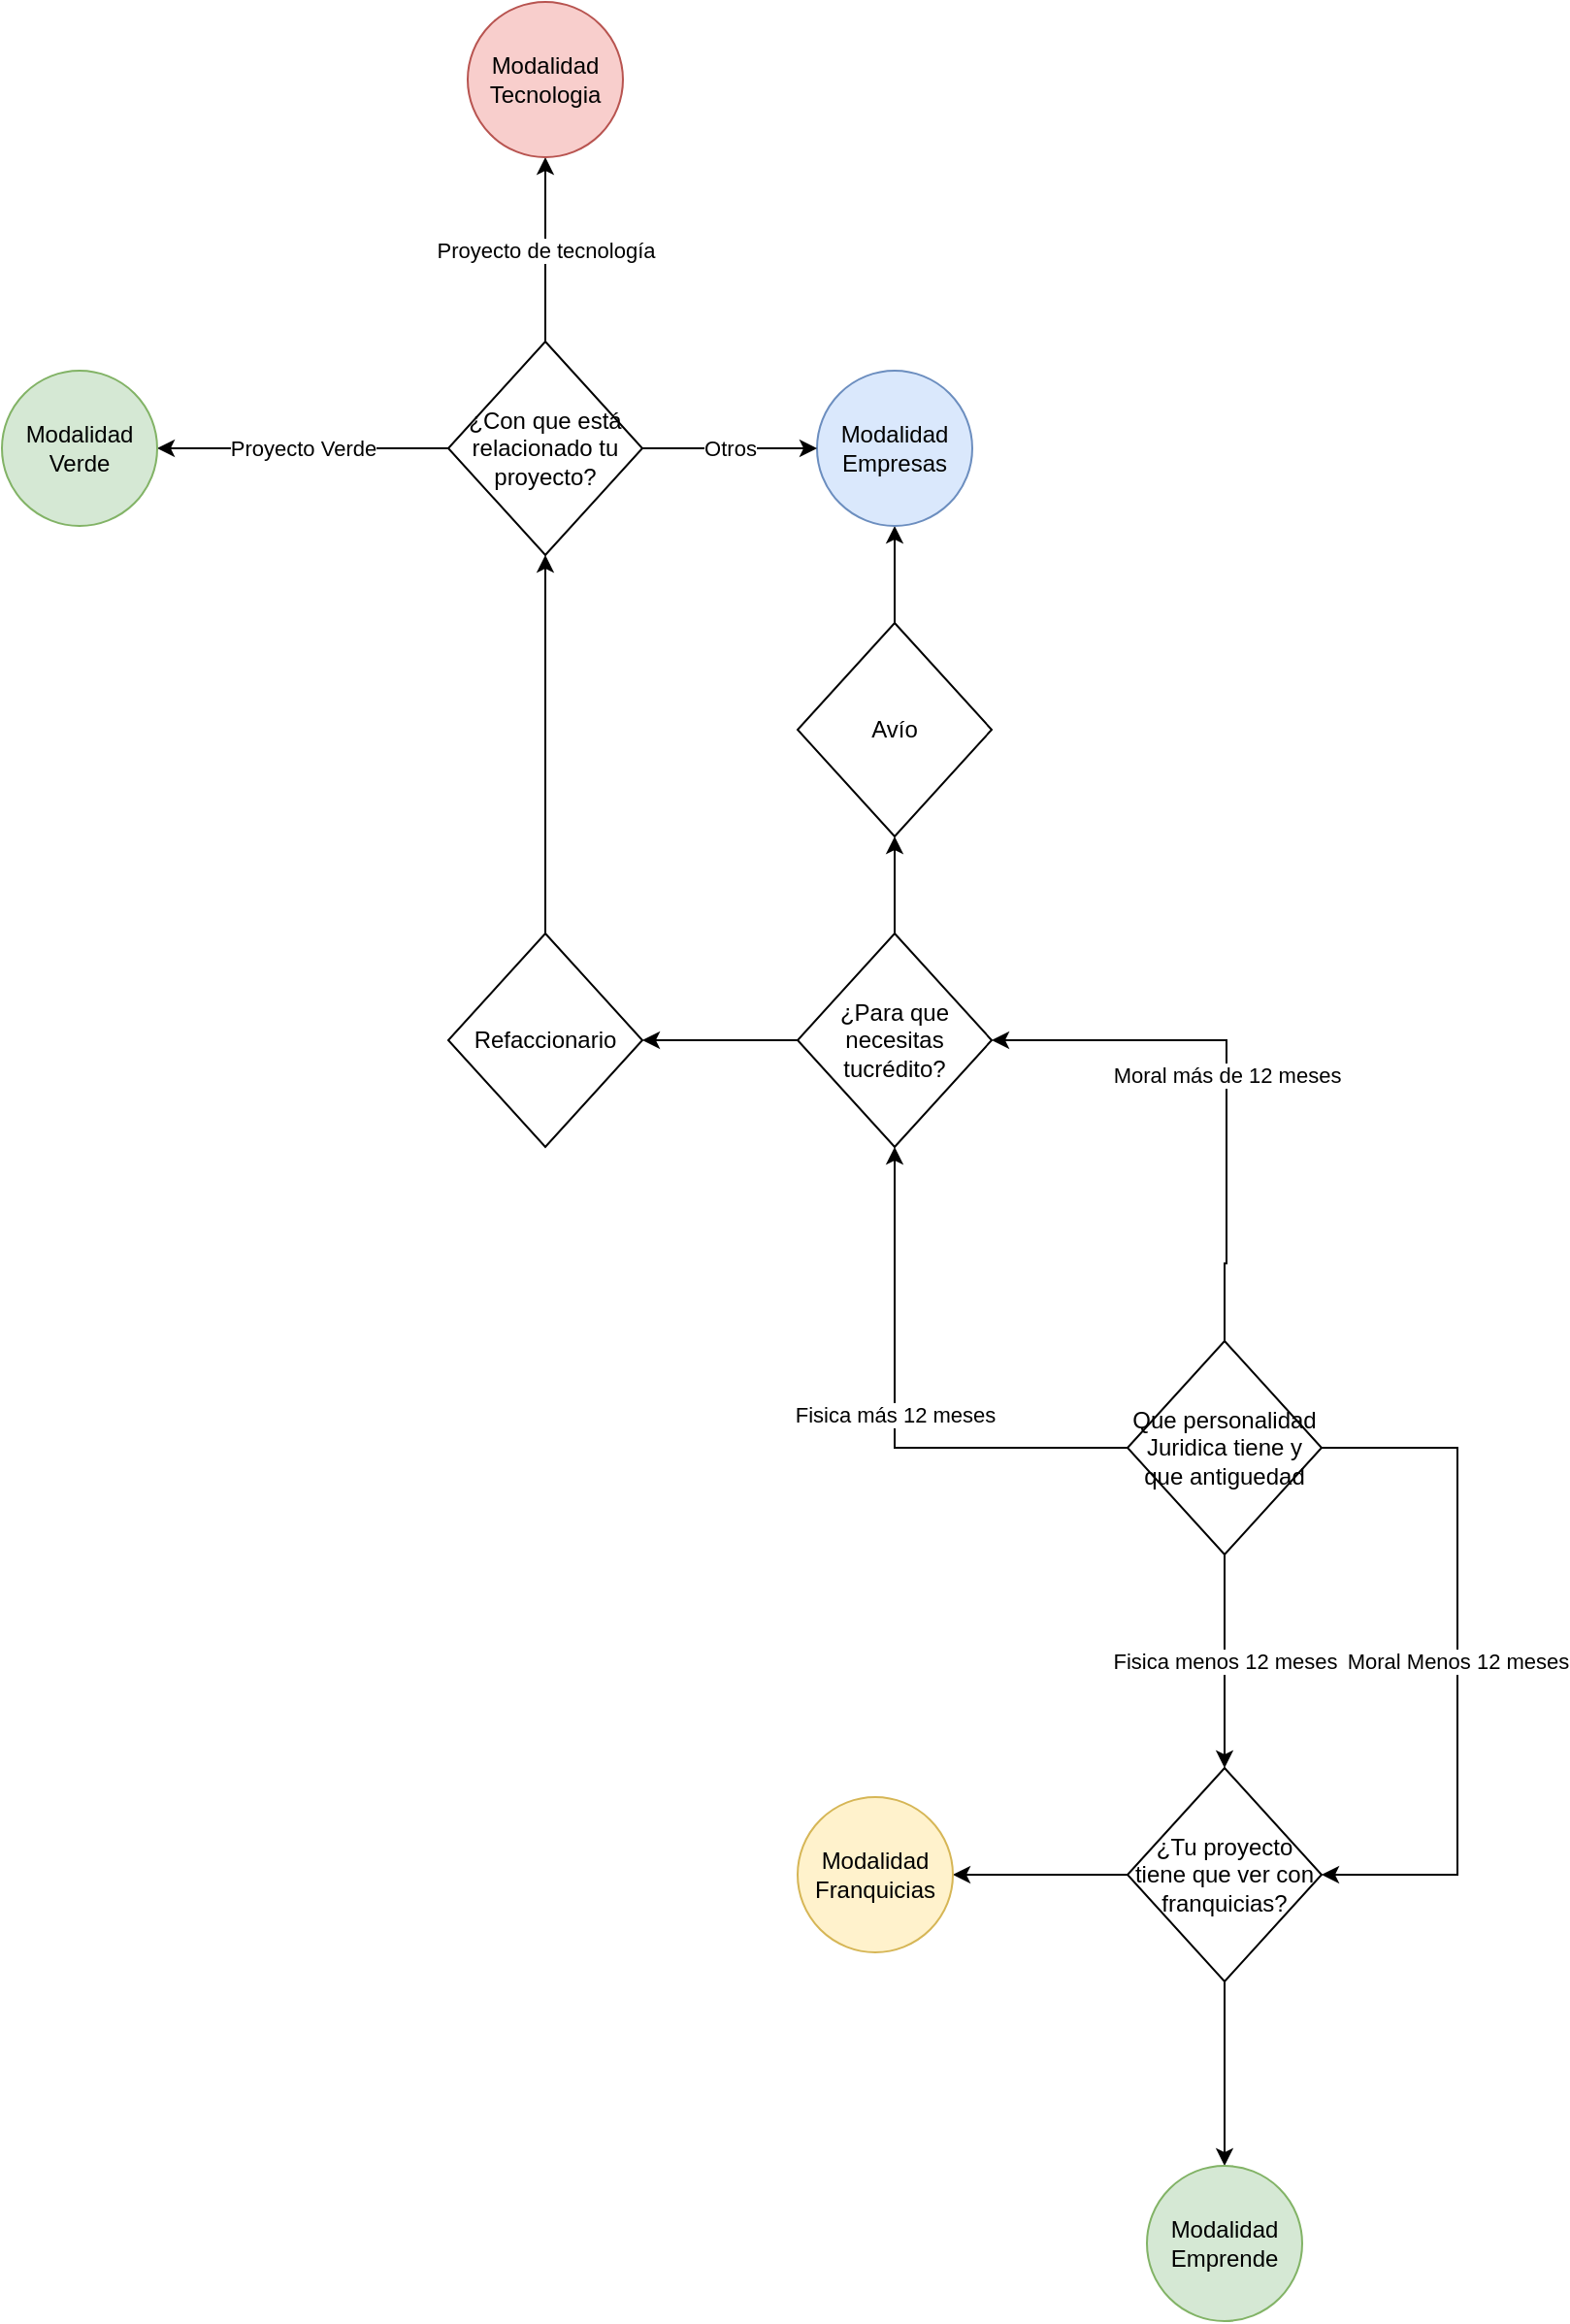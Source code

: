<mxfile version="21.6.5" type="github">
  <diagram name="Página-1" id="JHJfn4mjrUaLfloTid5-">
    <mxGraphModel dx="1914" dy="1021" grid="1" gridSize="10" guides="1" tooltips="1" connect="1" arrows="1" fold="1" page="1" pageScale="1" pageWidth="850" pageHeight="1100" math="0" shadow="0">
      <root>
        <mxCell id="0" />
        <mxCell id="1" parent="0" />
        <mxCell id="EC1kwhelbDId_uSTZI2A-23" value="Moral más de 12 meses" style="edgeStyle=orthogonalEdgeStyle;rounded=0;orthogonalLoop=1;jettySize=auto;html=1;entryX=1;entryY=0.5;entryDx=0;entryDy=0;" edge="1" parent="1" source="EC1kwhelbDId_uSTZI2A-1" target="EC1kwhelbDId_uSTZI2A-28">
          <mxGeometry relative="1" as="geometry">
            <mxPoint x="670" y="630" as="targetPoint" />
            <Array as="points">
              <mxPoint x="670" y="670" />
              <mxPoint x="671" y="670" />
              <mxPoint x="671" y="555" />
            </Array>
          </mxGeometry>
        </mxCell>
        <mxCell id="EC1kwhelbDId_uSTZI2A-25" value="Moral Menos 12 meses" style="edgeStyle=orthogonalEdgeStyle;rounded=0;orthogonalLoop=1;jettySize=auto;html=1;entryX=1;entryY=0.5;entryDx=0;entryDy=0;" edge="1" parent="1" source="EC1kwhelbDId_uSTZI2A-1" target="EC1kwhelbDId_uSTZI2A-26">
          <mxGeometry relative="1" as="geometry">
            <mxPoint x="940" y="765" as="targetPoint" />
            <Array as="points">
              <mxPoint x="790" y="765" />
              <mxPoint x="790" y="985" />
            </Array>
          </mxGeometry>
        </mxCell>
        <mxCell id="EC1kwhelbDId_uSTZI2A-27" value="&lt;div&gt;Fisica menos 12 meses&lt;/div&gt;" style="edgeStyle=orthogonalEdgeStyle;rounded=0;orthogonalLoop=1;jettySize=auto;html=1;" edge="1" parent="1" source="EC1kwhelbDId_uSTZI2A-1" target="EC1kwhelbDId_uSTZI2A-26">
          <mxGeometry relative="1" as="geometry" />
        </mxCell>
        <mxCell id="EC1kwhelbDId_uSTZI2A-29" value="&lt;div&gt;Fisica más 12 meses&lt;/div&gt;" style="edgeStyle=orthogonalEdgeStyle;rounded=0;orthogonalLoop=1;jettySize=auto;html=1;" edge="1" parent="1" source="EC1kwhelbDId_uSTZI2A-1" target="EC1kwhelbDId_uSTZI2A-28">
          <mxGeometry relative="1" as="geometry" />
        </mxCell>
        <mxCell id="EC1kwhelbDId_uSTZI2A-1" value="Que personalidad Juridica tiene y que antiguedad" style="rhombus;whiteSpace=wrap;html=1;" vertex="1" parent="1">
          <mxGeometry x="620" y="710" width="100" height="110" as="geometry" />
        </mxCell>
        <mxCell id="EC1kwhelbDId_uSTZI2A-34" value="" style="edgeStyle=orthogonalEdgeStyle;rounded=0;orthogonalLoop=1;jettySize=auto;html=1;" edge="1" parent="1" source="EC1kwhelbDId_uSTZI2A-26" target="EC1kwhelbDId_uSTZI2A-33">
          <mxGeometry relative="1" as="geometry" />
        </mxCell>
        <mxCell id="EC1kwhelbDId_uSTZI2A-36" value="" style="edgeStyle=orthogonalEdgeStyle;rounded=0;orthogonalLoop=1;jettySize=auto;html=1;" edge="1" parent="1" source="EC1kwhelbDId_uSTZI2A-26" target="EC1kwhelbDId_uSTZI2A-35">
          <mxGeometry relative="1" as="geometry" />
        </mxCell>
        <mxCell id="EC1kwhelbDId_uSTZI2A-26" value="¿Tu proyecto tiene que ver con franquicias?" style="rhombus;whiteSpace=wrap;html=1;" vertex="1" parent="1">
          <mxGeometry x="620" y="930" width="100" height="110" as="geometry" />
        </mxCell>
        <mxCell id="EC1kwhelbDId_uSTZI2A-40" value="" style="edgeStyle=orthogonalEdgeStyle;rounded=0;orthogonalLoop=1;jettySize=auto;html=1;" edge="1" parent="1" source="EC1kwhelbDId_uSTZI2A-28" target="EC1kwhelbDId_uSTZI2A-39">
          <mxGeometry relative="1" as="geometry" />
        </mxCell>
        <mxCell id="EC1kwhelbDId_uSTZI2A-44" value="" style="edgeStyle=orthogonalEdgeStyle;rounded=0;orthogonalLoop=1;jettySize=auto;html=1;" edge="1" parent="1" source="EC1kwhelbDId_uSTZI2A-28" target="EC1kwhelbDId_uSTZI2A-43">
          <mxGeometry relative="1" as="geometry" />
        </mxCell>
        <mxCell id="EC1kwhelbDId_uSTZI2A-28" value="¿Para que necesitas tucrédito?" style="rhombus;whiteSpace=wrap;html=1;" vertex="1" parent="1">
          <mxGeometry x="450" y="500" width="100" height="110" as="geometry" />
        </mxCell>
        <mxCell id="EC1kwhelbDId_uSTZI2A-33" value="Modalidad Emprende" style="ellipse;whiteSpace=wrap;html=1;fillColor=#d5e8d4;strokeColor=#82b366;" vertex="1" parent="1">
          <mxGeometry x="630" y="1135" width="80" height="80" as="geometry" />
        </mxCell>
        <mxCell id="EC1kwhelbDId_uSTZI2A-35" value="Modalidad Franquicias" style="ellipse;whiteSpace=wrap;html=1;fillColor=#fff2cc;strokeColor=#d6b656;" vertex="1" parent="1">
          <mxGeometry x="450" y="945" width="80" height="80" as="geometry" />
        </mxCell>
        <mxCell id="EC1kwhelbDId_uSTZI2A-42" value="" style="edgeStyle=orthogonalEdgeStyle;rounded=0;orthogonalLoop=1;jettySize=auto;html=1;" edge="1" parent="1" source="EC1kwhelbDId_uSTZI2A-39" target="EC1kwhelbDId_uSTZI2A-41">
          <mxGeometry relative="1" as="geometry" />
        </mxCell>
        <mxCell id="EC1kwhelbDId_uSTZI2A-39" value="Avío" style="rhombus;whiteSpace=wrap;html=1;" vertex="1" parent="1">
          <mxGeometry x="450" y="340" width="100" height="110" as="geometry" />
        </mxCell>
        <mxCell id="EC1kwhelbDId_uSTZI2A-41" value="Modalidad Empresas" style="ellipse;whiteSpace=wrap;html=1;fillColor=#dae8fc;strokeColor=#6c8ebf;" vertex="1" parent="1">
          <mxGeometry x="460" y="210" width="80" height="80" as="geometry" />
        </mxCell>
        <mxCell id="EC1kwhelbDId_uSTZI2A-46" value="" style="edgeStyle=orthogonalEdgeStyle;rounded=0;orthogonalLoop=1;jettySize=auto;html=1;" edge="1" parent="1" source="EC1kwhelbDId_uSTZI2A-43" target="EC1kwhelbDId_uSTZI2A-45">
          <mxGeometry relative="1" as="geometry" />
        </mxCell>
        <mxCell id="EC1kwhelbDId_uSTZI2A-43" value="Refaccionario" style="rhombus;whiteSpace=wrap;html=1;" vertex="1" parent="1">
          <mxGeometry x="270" y="500" width="100" height="110" as="geometry" />
        </mxCell>
        <mxCell id="EC1kwhelbDId_uSTZI2A-47" value="Otros" style="edgeStyle=orthogonalEdgeStyle;rounded=0;orthogonalLoop=1;jettySize=auto;html=1;" edge="1" parent="1" source="EC1kwhelbDId_uSTZI2A-45" target="EC1kwhelbDId_uSTZI2A-41">
          <mxGeometry relative="1" as="geometry" />
        </mxCell>
        <mxCell id="EC1kwhelbDId_uSTZI2A-49" value="Proyecto de tecnología" style="edgeStyle=orthogonalEdgeStyle;rounded=0;orthogonalLoop=1;jettySize=auto;html=1;" edge="1" parent="1" source="EC1kwhelbDId_uSTZI2A-45" target="EC1kwhelbDId_uSTZI2A-48">
          <mxGeometry relative="1" as="geometry" />
        </mxCell>
        <mxCell id="EC1kwhelbDId_uSTZI2A-51" value="Proyecto Verde" style="edgeStyle=orthogonalEdgeStyle;rounded=0;orthogonalLoop=1;jettySize=auto;html=1;" edge="1" parent="1" source="EC1kwhelbDId_uSTZI2A-45" target="EC1kwhelbDId_uSTZI2A-50">
          <mxGeometry relative="1" as="geometry" />
        </mxCell>
        <mxCell id="EC1kwhelbDId_uSTZI2A-45" value="¿Con que está relacionado tu proyecto?" style="rhombus;whiteSpace=wrap;html=1;" vertex="1" parent="1">
          <mxGeometry x="270" y="195" width="100" height="110" as="geometry" />
        </mxCell>
        <mxCell id="EC1kwhelbDId_uSTZI2A-48" value="Modalidad Tecnologia" style="ellipse;whiteSpace=wrap;html=1;fillColor=#f8cecc;strokeColor=#b85450;" vertex="1" parent="1">
          <mxGeometry x="280" y="20" width="80" height="80" as="geometry" />
        </mxCell>
        <mxCell id="EC1kwhelbDId_uSTZI2A-50" value="Modalidad Verde" style="ellipse;whiteSpace=wrap;html=1;fillColor=#d5e8d4;strokeColor=#82b366;" vertex="1" parent="1">
          <mxGeometry x="40" y="210" width="80" height="80" as="geometry" />
        </mxCell>
      </root>
    </mxGraphModel>
  </diagram>
</mxfile>
